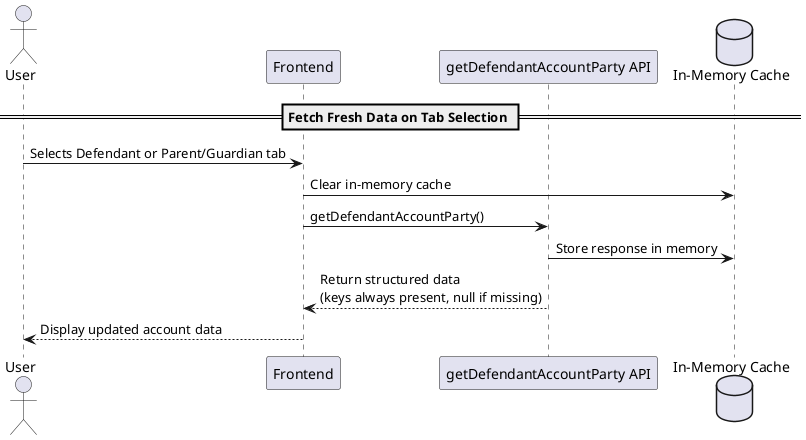 @startuml
actor User
participant "Frontend" as Frontend
participant "getDefendantAccountParty API" as API
database "In-Memory Cache" as Cache

== Fetch Fresh Data on Tab Selection ==

User -> Frontend : Selects Defendant or Parent/Guardian tab
Frontend -> Cache : Clear in-memory cache
Frontend -> API : getDefendantAccountParty()
API -> Cache : Store response in memory
API --> Frontend : Return structured data\n(keys always present, null if missing)
Frontend --> User : Display updated account data
@enduml